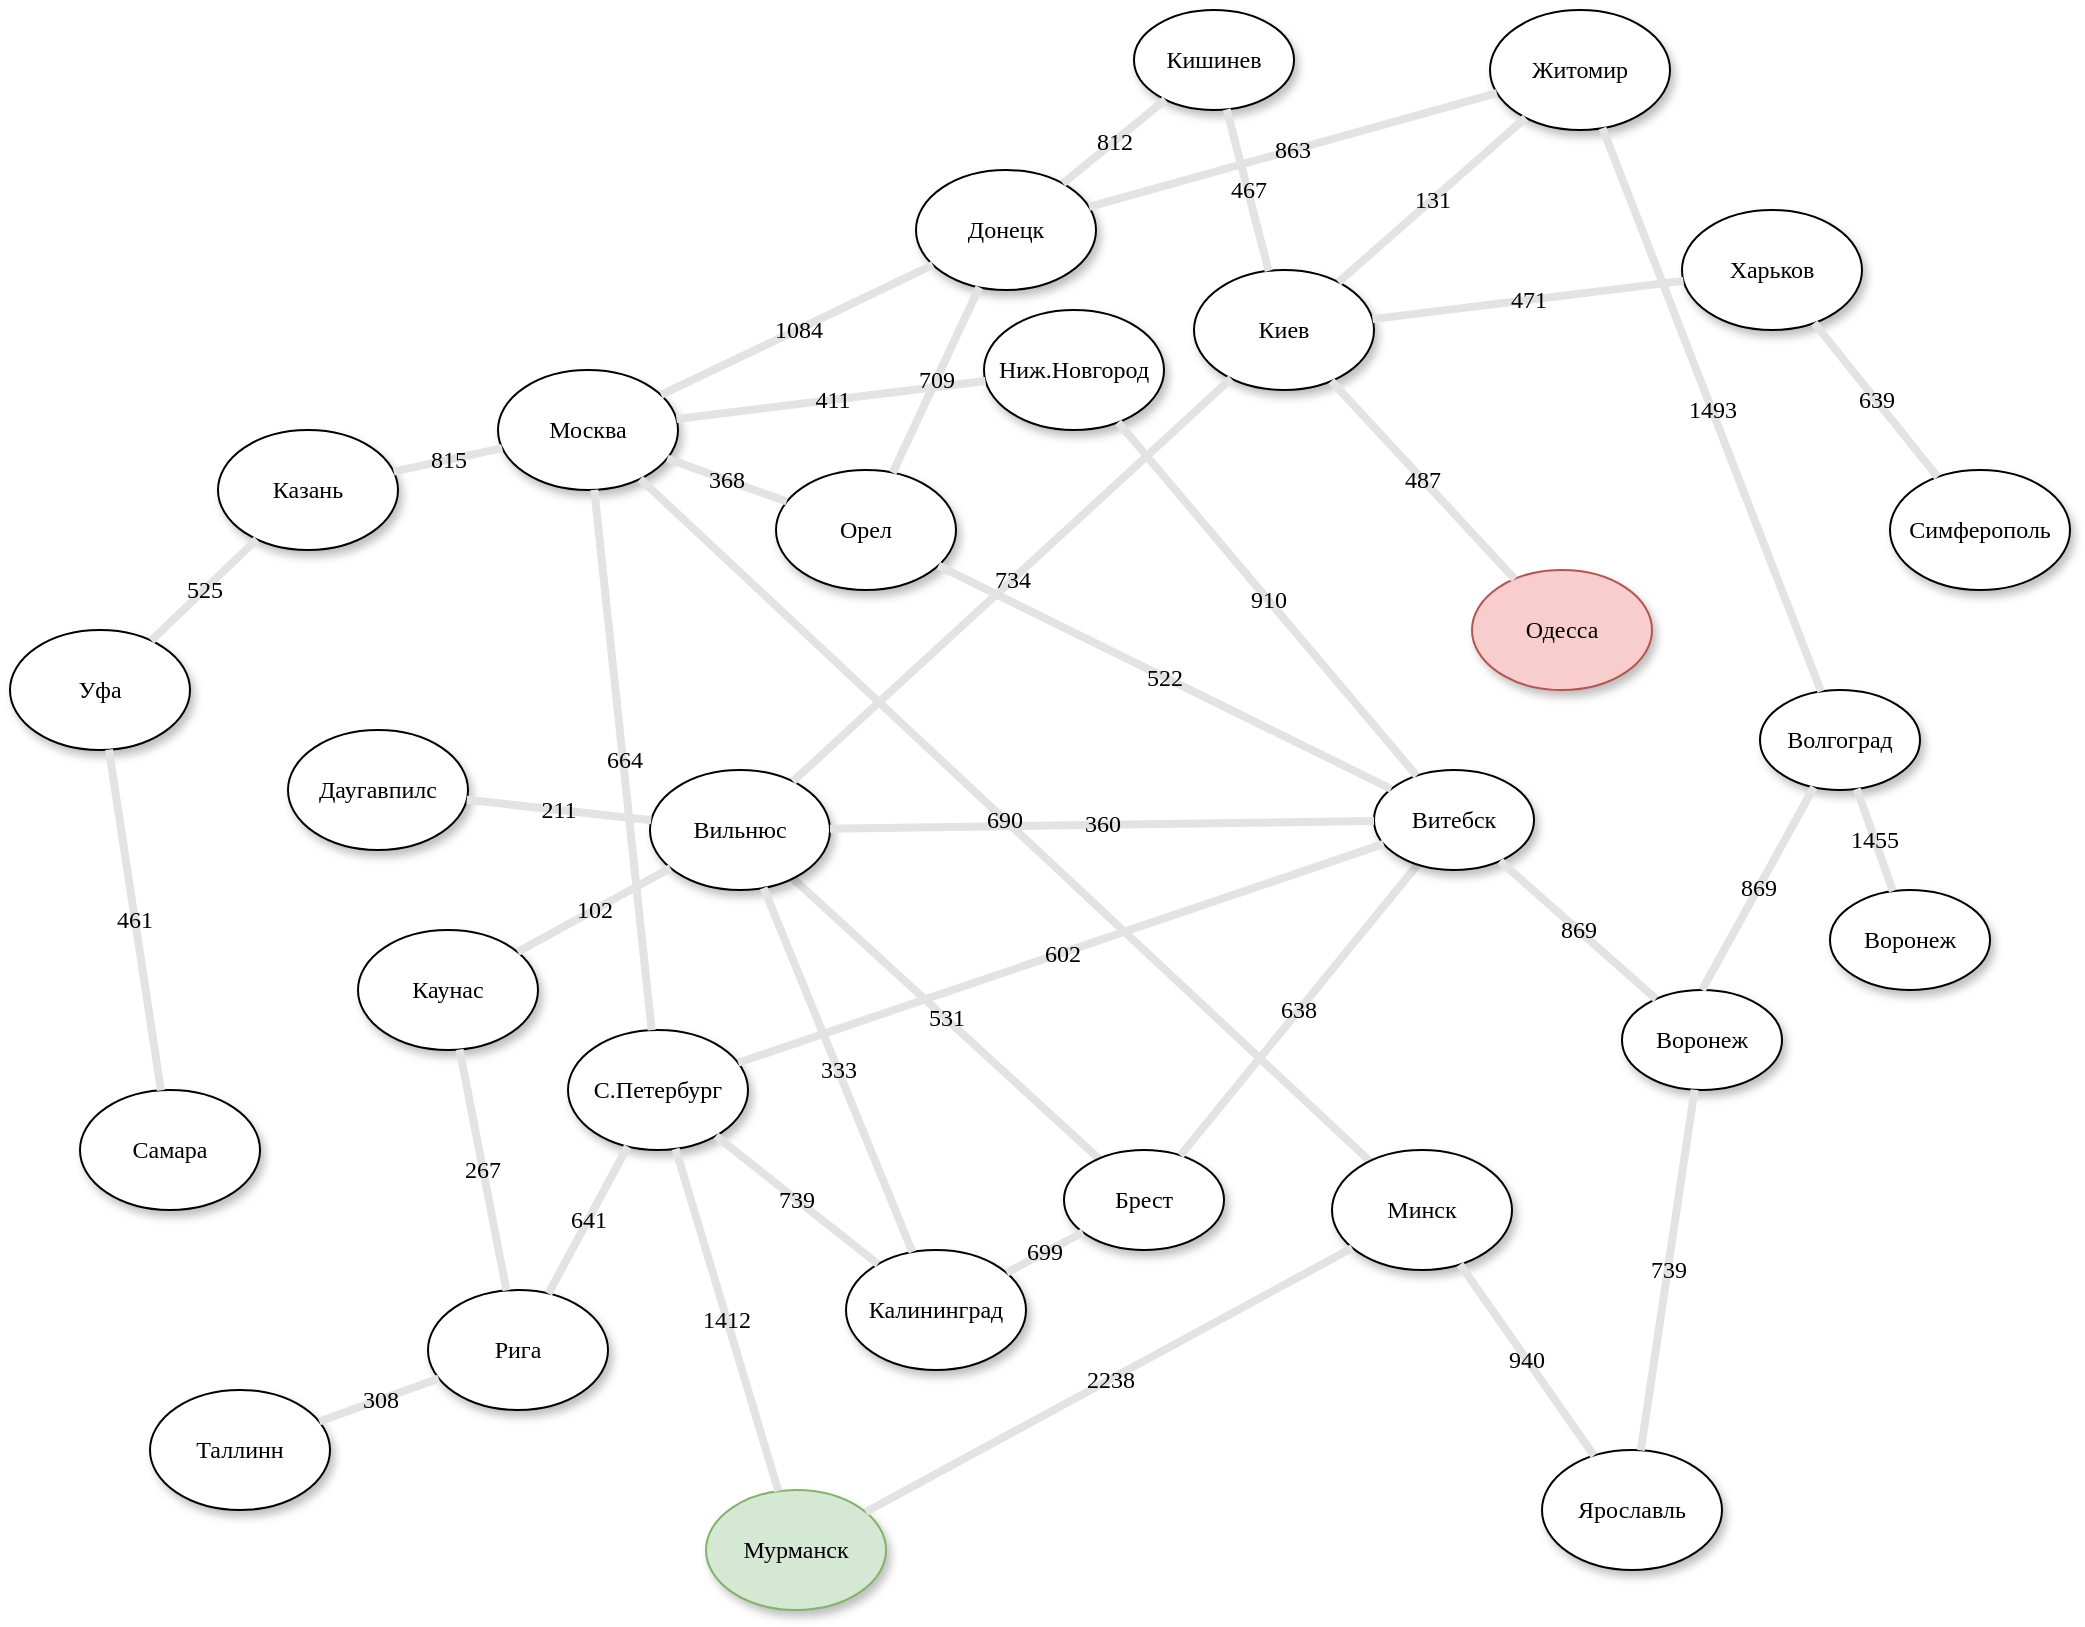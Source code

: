 <mxfile version="18.1.3" type="device"><diagram name="Page-1" id="42789a77-a242-8287-6e28-9cd8cfd52e62"><mxGraphModel dx="1131" dy="823" grid="1" gridSize="10" guides="1" tooltips="1" connect="1" arrows="1" fold="1" page="1" pageScale="1" pageWidth="1100" pageHeight="850" background="none" math="0" shadow="0"><root><mxCell id="0"/><mxCell id="1" parent="0"/><mxCell id="1ea317790d2ca983-14" value="531" style="edgeStyle=none;rounded=0;html=1;labelBackgroundColor=none;startArrow=none;startFill=0;startSize=5;endArrow=none;endFill=0;endSize=5;jettySize=auto;orthogonalLoop=1;strokeColor=#E3E3E3;strokeWidth=4;fontFamily=Verdana;fontSize=12;noEdgeStyle=1;" parent="1" source="1ea317790d2ca983-1" target="1ea317790d2ca983-3" edge="1"><mxGeometry relative="1" as="geometry"/></mxCell><mxCell id="1ea317790d2ca983-1" value="Вильнюс" style="ellipse;whiteSpace=wrap;html=1;rounded=0;shadow=1;comic=0;labelBackgroundColor=none;strokeWidth=1;fontFamily=Verdana;fontSize=12;align=center;" parent="1" vertex="1"><mxGeometry x="360" y="390" width="90" height="60" as="geometry"/></mxCell><mxCell id="1ea317790d2ca983-3" value="Брест" style="ellipse;whiteSpace=wrap;html=1;rounded=0;shadow=1;comic=0;labelBackgroundColor=none;strokeWidth=1;fontFamily=Verdana;fontSize=12;align=center;" parent="1" vertex="1"><mxGeometry x="567" y="580" width="80" height="50" as="geometry"/></mxCell><mxCell id="ApPKk2AYFfb5sgl70K4o-4" value="638" style="edgeStyle=none;rounded=0;html=1;labelBackgroundColor=none;startArrow=none;startFill=0;startSize=5;endArrow=none;endFill=0;endSize=5;jettySize=auto;orthogonalLoop=1;strokeColor=#E3E3E3;strokeWidth=4;fontFamily=Verdana;fontSize=12;noEdgeStyle=1;" parent="1" source="ApPKk2AYFfb5sgl70K4o-2" target="1ea317790d2ca983-3" edge="1"><mxGeometry relative="1" as="geometry"/></mxCell><mxCell id="ApPKk2AYFfb5sgl70K4o-2" value="Витебск" style="ellipse;whiteSpace=wrap;html=1;rounded=0;shadow=1;comic=0;labelBackgroundColor=none;strokeWidth=1;fontFamily=Verdana;fontSize=12;align=center;" parent="1" vertex="1"><mxGeometry x="722" y="390" width="80" height="50" as="geometry"/></mxCell><mxCell id="ApPKk2AYFfb5sgl70K4o-6" value="360" style="edgeStyle=none;rounded=0;html=1;labelBackgroundColor=none;startArrow=none;startFill=0;startSize=5;endArrow=none;endFill=0;endSize=5;jettySize=auto;orthogonalLoop=1;strokeColor=#E3E3E3;strokeWidth=4;fontFamily=Verdana;fontSize=12;noEdgeStyle=1;" parent="1" source="ApPKk2AYFfb5sgl70K4o-2" target="1ea317790d2ca983-1" edge="1"><mxGeometry relative="1" as="geometry"><mxPoint x="198.524" y="790.972" as="sourcePoint"/><mxPoint x="394.51" y="812.89" as="targetPoint"/><Array as="points"/></mxGeometry></mxCell><mxCell id="ApPKk2AYFfb5sgl70K4o-8" value="Воронеж" style="ellipse;whiteSpace=wrap;html=1;rounded=0;shadow=1;comic=0;labelBackgroundColor=none;strokeWidth=1;fontFamily=Verdana;fontSize=12;align=center;" parent="1" vertex="1"><mxGeometry x="846" y="500" width="80" height="50" as="geometry"/></mxCell><mxCell id="ApPKk2AYFfb5sgl70K4o-9" value="869" style="edgeStyle=none;rounded=0;html=1;labelBackgroundColor=none;startArrow=none;startFill=0;startSize=5;endArrow=none;endFill=0;endSize=5;jettySize=auto;orthogonalLoop=1;strokeColor=#E3E3E3;strokeWidth=4;fontFamily=Verdana;fontSize=12;noEdgeStyle=1;" parent="1" source="ApPKk2AYFfb5sgl70K4o-8" target="ApPKk2AYFfb5sgl70K4o-2" edge="1"><mxGeometry relative="1" as="geometry"><mxPoint x="198.524" y="790.972" as="sourcePoint"/><mxPoint x="394.51" y="812.89" as="targetPoint"/></mxGeometry></mxCell><mxCell id="ApPKk2AYFfb5sgl70K4o-11" value="Волгоград" style="ellipse;whiteSpace=wrap;html=1;rounded=0;shadow=1;comic=0;labelBackgroundColor=none;strokeWidth=1;fontFamily=Verdana;fontSize=12;align=center;" parent="1" vertex="1"><mxGeometry x="915" y="350" width="80" height="50" as="geometry"/></mxCell><mxCell id="ApPKk2AYFfb5sgl70K4o-12" value="869" style="edgeStyle=none;rounded=0;html=1;labelBackgroundColor=none;startArrow=none;startFill=0;startSize=5;endArrow=none;endFill=0;endSize=5;jettySize=auto;orthogonalLoop=1;strokeColor=#E3E3E3;strokeWidth=4;fontFamily=Verdana;fontSize=12;exitX=0.5;exitY=0;exitDx=0;exitDy=0;noEdgeStyle=1;" parent="1" source="ApPKk2AYFfb5sgl70K4o-8" target="ApPKk2AYFfb5sgl70K4o-11" edge="1"><mxGeometry relative="1" as="geometry"><mxPoint x="415.244" y="959.15" as="sourcePoint"/><mxPoint x="187.781" y="804.833" as="targetPoint"/></mxGeometry></mxCell><mxCell id="ApPKk2AYFfb5sgl70K4o-14" value="Воронеж" style="ellipse;whiteSpace=wrap;html=1;rounded=0;shadow=1;comic=0;labelBackgroundColor=none;strokeWidth=1;fontFamily=Verdana;fontSize=12;align=center;" parent="1" vertex="1"><mxGeometry x="950" y="450" width="80" height="50" as="geometry"/></mxCell><mxCell id="ApPKk2AYFfb5sgl70K4o-15" value="1455" style="edgeStyle=none;rounded=0;html=1;labelBackgroundColor=none;startArrow=none;startFill=0;startSize=5;endArrow=none;endFill=0;endSize=5;jettySize=auto;orthogonalLoop=1;strokeColor=#E3E3E3;strokeWidth=4;fontFamily=Verdana;fontSize=12;noEdgeStyle=1;" parent="1" source="ApPKk2AYFfb5sgl70K4o-11" target="ApPKk2AYFfb5sgl70K4o-14" edge="1"><mxGeometry relative="1" as="geometry"><mxPoint x="467.838" y="959.204" as="sourcePoint"/><mxPoint x="629.805" y="807.391" as="targetPoint"/></mxGeometry></mxCell><mxCell id="ApPKk2AYFfb5sgl70K4o-17" value="Ниж.Новгород" style="ellipse;whiteSpace=wrap;html=1;rounded=0;shadow=1;comic=0;labelBackgroundColor=none;strokeWidth=1;fontFamily=Verdana;fontSize=12;align=center;" parent="1" vertex="1"><mxGeometry x="527" y="160" width="90" height="60" as="geometry"/></mxCell><mxCell id="ApPKk2AYFfb5sgl70K4o-18" value="910" style="edgeStyle=none;rounded=0;html=1;labelBackgroundColor=none;startArrow=none;startFill=0;startSize=5;endArrow=none;endFill=0;endSize=5;jettySize=auto;orthogonalLoop=1;strokeColor=#E3E3E3;strokeWidth=4;fontFamily=Verdana;fontSize=12;noEdgeStyle=1;" parent="1" source="ApPKk2AYFfb5sgl70K4o-2" target="ApPKk2AYFfb5sgl70K4o-17" edge="1"><mxGeometry relative="1" as="geometry"><mxPoint x="165.509" y="811.857" as="sourcePoint"/><mxPoint x="187.359" y="942.153" as="targetPoint"/><Array as="points"/></mxGeometry></mxCell><mxCell id="ApPKk2AYFfb5sgl70K4o-19" value="Даугавпилс" style="ellipse;whiteSpace=wrap;html=1;rounded=0;shadow=1;comic=0;labelBackgroundColor=none;strokeWidth=1;fontFamily=Verdana;fontSize=12;align=center;" parent="1" vertex="1"><mxGeometry x="179" y="370" width="90" height="60" as="geometry"/></mxCell><mxCell id="ApPKk2AYFfb5sgl70K4o-20" value="211" style="edgeStyle=none;rounded=0;html=1;labelBackgroundColor=none;startArrow=none;startFill=0;startSize=5;endArrow=none;endFill=0;endSize=5;jettySize=auto;orthogonalLoop=1;strokeColor=#E3E3E3;strokeWidth=4;fontFamily=Verdana;fontSize=12;noEdgeStyle=1;" parent="1" source="1ea317790d2ca983-1" target="ApPKk2AYFfb5sgl70K4o-19" edge="1"><mxGeometry relative="1" as="geometry"><mxPoint x="328.897" y="678.908" as="sourcePoint"/><mxPoint x="414.92" y="794.576" as="targetPoint"/></mxGeometry></mxCell><mxCell id="ApPKk2AYFfb5sgl70K4o-21" value="Калининград" style="ellipse;whiteSpace=wrap;html=1;rounded=0;shadow=1;comic=0;labelBackgroundColor=none;strokeWidth=1;fontFamily=Verdana;fontSize=12;align=center;" parent="1" vertex="1"><mxGeometry x="458" y="630" width="90" height="60" as="geometry"/></mxCell><mxCell id="ApPKk2AYFfb5sgl70K4o-22" value="699" style="edgeStyle=none;rounded=0;html=1;labelBackgroundColor=none;startArrow=none;startFill=0;startSize=5;endArrow=none;endFill=0;endSize=5;jettySize=auto;orthogonalLoop=1;strokeColor=#E3E3E3;strokeWidth=4;fontFamily=Verdana;fontSize=12;noEdgeStyle=1;" parent="1" source="ApPKk2AYFfb5sgl70K4o-21" target="1ea317790d2ca983-3" edge="1"><mxGeometry relative="1" as="geometry"><mxPoint x="324.997" y="680.04" as="sourcePoint"/><mxPoint x="398.247" y="808.613" as="targetPoint"/></mxGeometry></mxCell><mxCell id="ApPKk2AYFfb5sgl70K4o-23" value="333" style="edgeStyle=none;rounded=0;html=1;labelBackgroundColor=none;startArrow=none;startFill=0;startSize=5;endArrow=none;endFill=0;endSize=5;jettySize=auto;orthogonalLoop=1;strokeColor=#E3E3E3;strokeWidth=4;fontFamily=Verdana;fontSize=12;noEdgeStyle=1;" parent="1" source="ApPKk2AYFfb5sgl70K4o-21" target="1ea317790d2ca983-1" edge="1"><mxGeometry relative="1" as="geometry"><mxPoint x="451.139" y="651.743" as="sourcePoint"/><mxPoint x="416.93" y="807.263" as="targetPoint"/></mxGeometry></mxCell><mxCell id="ApPKk2AYFfb5sgl70K4o-24" value="Каунас" style="ellipse;whiteSpace=wrap;html=1;rounded=0;shadow=1;comic=0;labelBackgroundColor=none;strokeWidth=1;fontFamily=Verdana;fontSize=12;align=center;" parent="1" vertex="1"><mxGeometry x="214" y="470" width="90" height="60" as="geometry"/></mxCell><mxCell id="ApPKk2AYFfb5sgl70K4o-25" value="102" style="edgeStyle=none;rounded=0;html=1;labelBackgroundColor=none;startArrow=none;startFill=0;startSize=5;endArrow=none;endFill=0;endSize=5;jettySize=auto;orthogonalLoop=1;strokeColor=#E3E3E3;strokeWidth=4;fontFamily=Verdana;fontSize=12;noEdgeStyle=1;" parent="1" source="ApPKk2AYFfb5sgl70K4o-24" target="1ea317790d2ca983-1" edge="1"><mxGeometry relative="1" as="geometry"><mxPoint x="266.247" y="661.362" as="sourcePoint"/><mxPoint x="171.691" y="682.513" as="targetPoint"/></mxGeometry></mxCell><mxCell id="ApPKk2AYFfb5sgl70K4o-26" value="Киев" style="ellipse;whiteSpace=wrap;html=1;rounded=0;shadow=1;comic=0;labelBackgroundColor=none;strokeWidth=1;fontFamily=Verdana;fontSize=12;align=center;" parent="1" vertex="1"><mxGeometry x="632" y="140" width="90" height="60" as="geometry"/></mxCell><mxCell id="ApPKk2AYFfb5sgl70K4o-27" value="734" style="edgeStyle=none;rounded=0;html=1;labelBackgroundColor=none;startArrow=none;startFill=0;startSize=5;endArrow=none;endFill=0;endSize=5;jettySize=auto;orthogonalLoop=1;strokeColor=#E3E3E3;strokeWidth=4;fontFamily=Verdana;fontSize=12;noEdgeStyle=1;" parent="1" source="ApPKk2AYFfb5sgl70K4o-26" target="1ea317790d2ca983-1" edge="1"><mxGeometry relative="1" as="geometry"><mxPoint x="206.911" y="565.532" as="sourcePoint"/><mxPoint x="281.151" y="628.435" as="targetPoint"/></mxGeometry></mxCell><mxCell id="ApPKk2AYFfb5sgl70K4o-28" value="Житомир" style="ellipse;whiteSpace=wrap;html=1;rounded=0;shadow=1;comic=0;labelBackgroundColor=none;strokeWidth=1;fontFamily=Verdana;fontSize=12;align=center;" parent="1" vertex="1"><mxGeometry x="780" y="10" width="90" height="60" as="geometry"/></mxCell><mxCell id="ApPKk2AYFfb5sgl70K4o-29" value="131" style="edgeStyle=none;rounded=0;html=1;labelBackgroundColor=none;startArrow=none;startFill=0;startSize=5;endArrow=none;endFill=0;endSize=5;jettySize=auto;orthogonalLoop=1;strokeColor=#E3E3E3;strokeWidth=4;fontFamily=Verdana;fontSize=12;noEdgeStyle=1;" parent="1" source="ApPKk2AYFfb5sgl70K4o-26" target="ApPKk2AYFfb5sgl70K4o-28" edge="1"><mxGeometry relative="1" as="geometry"><mxPoint x="389.114" y="558.024" as="sourcePoint"/><mxPoint x="331.186" y="625.899" as="targetPoint"/></mxGeometry></mxCell><mxCell id="ApPKk2AYFfb5sgl70K4o-30" value="Донецк" style="ellipse;whiteSpace=wrap;html=1;rounded=0;shadow=1;comic=0;labelBackgroundColor=none;strokeWidth=1;fontFamily=Verdana;fontSize=12;align=center;" parent="1" vertex="1"><mxGeometry x="493" y="90" width="90" height="60" as="geometry"/></mxCell><mxCell id="ApPKk2AYFfb5sgl70K4o-31" value="863" style="edgeStyle=none;rounded=0;html=1;labelBackgroundColor=none;startArrow=none;startFill=0;startSize=5;endArrow=none;endFill=0;endSize=5;jettySize=auto;orthogonalLoop=1;strokeColor=#E3E3E3;strokeWidth=4;fontFamily=Verdana;fontSize=12;noEdgeStyle=1;" parent="1" source="ApPKk2AYFfb5sgl70K4o-28" target="ApPKk2AYFfb5sgl70K4o-30" edge="1"><mxGeometry relative="1" as="geometry"><mxPoint x="456.304" y="534.8" as="sourcePoint"/><mxPoint x="524.204" y="539.147" as="targetPoint"/></mxGeometry></mxCell><mxCell id="ApPKk2AYFfb5sgl70K4o-32" value="1493" style="edgeStyle=none;rounded=0;html=1;labelBackgroundColor=none;startArrow=none;startFill=0;startSize=5;endArrow=none;endFill=0;endSize=5;jettySize=auto;orthogonalLoop=1;strokeColor=#E3E3E3;strokeWidth=4;fontFamily=Verdana;fontSize=12;noEdgeStyle=1;" parent="1" source="ApPKk2AYFfb5sgl70K4o-28" target="ApPKk2AYFfb5sgl70K4o-11" edge="1"><mxGeometry relative="1" as="geometry"><mxPoint x="599.539" y="519.966" as="sourcePoint"/><mxPoint x="648.592" y="484.115" as="targetPoint"/></mxGeometry></mxCell><mxCell id="ApPKk2AYFfb5sgl70K4o-34" value="Кишинев" style="ellipse;whiteSpace=wrap;html=1;rounded=0;shadow=1;comic=0;labelBackgroundColor=none;strokeWidth=1;fontFamily=Verdana;fontSize=12;align=center;" parent="1" vertex="1"><mxGeometry x="602" y="10" width="80" height="50" as="geometry"/></mxCell><mxCell id="ApPKk2AYFfb5sgl70K4o-35" value="467" style="edgeStyle=none;rounded=0;html=1;labelBackgroundColor=none;startArrow=none;startFill=0;startSize=5;endArrow=none;endFill=0;endSize=5;jettySize=auto;orthogonalLoop=1;strokeColor=#E3E3E3;strokeWidth=4;fontFamily=Verdana;fontSize=12;noEdgeStyle=1;" parent="1" source="ApPKk2AYFfb5sgl70K4o-34" target="ApPKk2AYFfb5sgl70K4o-26" edge="1"><mxGeometry relative="1" as="geometry"><mxPoint x="599.539" y="519.966" as="sourcePoint"/><mxPoint x="648.592" y="484.115" as="targetPoint"/></mxGeometry></mxCell><mxCell id="ApPKk2AYFfb5sgl70K4o-36" value="812" style="edgeStyle=none;rounded=0;html=1;labelBackgroundColor=none;startArrow=none;startFill=0;startSize=5;endArrow=none;endFill=0;endSize=5;jettySize=auto;orthogonalLoop=1;strokeColor=#E3E3E3;strokeWidth=4;fontFamily=Verdana;fontSize=12;noEdgeStyle=1;" parent="1" source="ApPKk2AYFfb5sgl70K4o-34" target="ApPKk2AYFfb5sgl70K4o-30" edge="1"><mxGeometry relative="1" as="geometry"><mxPoint x="312.975" y="461.5" as="sourcePoint"/><mxPoint x="380.796" y="510.068" as="targetPoint"/></mxGeometry></mxCell><mxCell id="ApPKk2AYFfb5sgl70K4o-37" value="С.Петербург" style="ellipse;whiteSpace=wrap;html=1;rounded=0;shadow=1;comic=0;labelBackgroundColor=none;strokeWidth=1;fontFamily=Verdana;fontSize=12;align=center;" parent="1" vertex="1"><mxGeometry x="319" y="520" width="90" height="60" as="geometry"/></mxCell><mxCell id="ApPKk2AYFfb5sgl70K4o-38" value="602" style="edgeStyle=none;rounded=0;html=1;labelBackgroundColor=none;startArrow=none;startFill=0;startSize=5;endArrow=none;endFill=0;endSize=5;jettySize=auto;orthogonalLoop=1;strokeColor=#E3E3E3;strokeWidth=4;fontFamily=Verdana;fontSize=12;noEdgeStyle=1;" parent="1" source="ApPKk2AYFfb5sgl70K4o-37" target="ApPKk2AYFfb5sgl70K4o-2" edge="1"><mxGeometry relative="1" as="geometry"><mxPoint x="266.247" y="661.362" as="sourcePoint"/><mxPoint x="171.691" y="682.513" as="targetPoint"/></mxGeometry></mxCell><mxCell id="ApPKk2AYFfb5sgl70K4o-39" value="739" style="edgeStyle=none;rounded=0;html=1;labelBackgroundColor=none;startArrow=none;startFill=0;startSize=5;endArrow=none;endFill=0;endSize=5;jettySize=auto;orthogonalLoop=1;strokeColor=#E3E3E3;strokeWidth=4;fontFamily=Verdana;fontSize=12;noEdgeStyle=1;" parent="1" source="ApPKk2AYFfb5sgl70K4o-37" target="ApPKk2AYFfb5sgl70K4o-21" edge="1"><mxGeometry relative="1" as="geometry"><mxPoint x="0.063" y="673.706" as="sourcePoint"/><mxPoint x="135.698" y="768.858" as="targetPoint"/><Array as="points"/></mxGeometry></mxCell><mxCell id="ApPKk2AYFfb5sgl70K4o-40" value="Рига" style="ellipse;whiteSpace=wrap;html=1;rounded=0;shadow=1;comic=0;labelBackgroundColor=none;strokeWidth=1;fontFamily=Verdana;fontSize=12;align=center;" parent="1" vertex="1"><mxGeometry x="249" y="650" width="90" height="60" as="geometry"/></mxCell><mxCell id="ApPKk2AYFfb5sgl70K4o-41" value="641" style="edgeStyle=none;rounded=0;html=1;labelBackgroundColor=none;startArrow=none;startFill=0;startSize=5;endArrow=none;endFill=0;endSize=5;jettySize=auto;orthogonalLoop=1;strokeColor=#E3E3E3;strokeWidth=4;fontFamily=Verdana;fontSize=12;noEdgeStyle=1;" parent="1" source="ApPKk2AYFfb5sgl70K4o-37" target="ApPKk2AYFfb5sgl70K4o-40" edge="1"><mxGeometry relative="1" as="geometry"><mxPoint x="12.738" y="659.055" as="sourcePoint"/><mxPoint x="155.483" y="682.499" as="targetPoint"/><Array as="points"/></mxGeometry></mxCell><mxCell id="ApPKk2AYFfb5sgl70K4o-43" value="Москва" style="ellipse;whiteSpace=wrap;html=1;rounded=0;shadow=1;comic=0;labelBackgroundColor=none;strokeWidth=1;fontFamily=Verdana;fontSize=12;align=center;" parent="1" vertex="1"><mxGeometry x="284" y="190" width="90" height="60" as="geometry"/></mxCell><mxCell id="ApPKk2AYFfb5sgl70K4o-45" value="Казань" style="ellipse;whiteSpace=wrap;html=1;rounded=0;shadow=1;comic=0;labelBackgroundColor=none;strokeWidth=1;fontFamily=Verdana;fontSize=12;align=center;" parent="1" vertex="1"><mxGeometry x="144" y="220" width="90" height="60" as="geometry"/></mxCell><mxCell id="ApPKk2AYFfb5sgl70K4o-46" value="815" style="edgeStyle=none;rounded=0;html=1;labelBackgroundColor=none;startArrow=none;startFill=0;startSize=5;endArrow=none;endFill=0;endSize=5;jettySize=auto;orthogonalLoop=1;strokeColor=#E3E3E3;strokeWidth=4;fontFamily=Verdana;fontSize=12;noEdgeStyle=1;" parent="1" source="ApPKk2AYFfb5sgl70K4o-43" target="ApPKk2AYFfb5sgl70K4o-45" edge="1"><mxGeometry relative="1" as="geometry"><mxPoint x="243.87" y="687.409" as="sourcePoint"/><mxPoint x="514.117" y="674.161" as="targetPoint"/></mxGeometry></mxCell><mxCell id="ApPKk2AYFfb5sgl70K4o-47" value="411" style="edgeStyle=none;rounded=0;html=1;labelBackgroundColor=none;startArrow=none;startFill=0;startSize=5;endArrow=none;endFill=0;endSize=5;jettySize=auto;orthogonalLoop=1;strokeColor=#E3E3E3;strokeWidth=4;fontFamily=Verdana;fontSize=12;noEdgeStyle=1;" parent="1" source="ApPKk2AYFfb5sgl70K4o-43" target="ApPKk2AYFfb5sgl70K4o-17" edge="1"><mxGeometry relative="1" as="geometry"><mxPoint x="-66" y="532" as="sourcePoint"/><mxPoint x="-104.786" y="927.653" as="targetPoint"/></mxGeometry></mxCell><mxCell id="ApPKk2AYFfb5sgl70K4o-50" value="690" style="edgeStyle=none;rounded=0;html=1;labelBackgroundColor=none;startArrow=none;startFill=0;startSize=5;endArrow=none;endFill=0;endSize=5;jettySize=auto;orthogonalLoop=1;strokeColor=#E3E3E3;strokeWidth=4;fontFamily=Verdana;fontSize=12;noEdgeStyle=1;" parent="1" source="ApPKk2AYFfb5sgl70K4o-43" target="ApPKk2AYFfb5sgl70K4o-57" edge="1"><mxGeometry relative="1" as="geometry"><mxPoint x="0.952" y="1025.135" as="sourcePoint"/><mxPoint x="45.613" y="930.642" as="targetPoint"/></mxGeometry></mxCell><mxCell id="ApPKk2AYFfb5sgl70K4o-52" value="1084" style="edgeStyle=none;rounded=0;html=1;labelBackgroundColor=none;startArrow=none;startFill=0;startSize=5;endArrow=none;endFill=0;endSize=5;jettySize=auto;orthogonalLoop=1;strokeColor=#E3E3E3;strokeWidth=4;fontFamily=Verdana;fontSize=12;noEdgeStyle=1;" parent="1" source="ApPKk2AYFfb5sgl70K4o-43" target="ApPKk2AYFfb5sgl70K4o-30" edge="1"><mxGeometry relative="1" as="geometry"><mxPoint x="-24" y="494" as="sourcePoint"/><mxPoint x="85.944" y="334.747" as="targetPoint"/></mxGeometry></mxCell><mxCell id="ApPKk2AYFfb5sgl70K4o-53" value="664" style="edgeStyle=none;rounded=0;html=1;labelBackgroundColor=none;startArrow=none;startFill=0;startSize=5;endArrow=none;endFill=0;endSize=5;jettySize=auto;orthogonalLoop=1;strokeColor=#E3E3E3;strokeWidth=4;fontFamily=Verdana;fontSize=12;noEdgeStyle=1;" parent="1" source="ApPKk2AYFfb5sgl70K4o-43" target="ApPKk2AYFfb5sgl70K4o-37" edge="1"><mxGeometry relative="1" as="geometry"><mxPoint x="-41" y="547" as="sourcePoint"/><mxPoint x="174" y="812" as="targetPoint"/></mxGeometry></mxCell><mxCell id="ApPKk2AYFfb5sgl70K4o-54" value="Мурманск" style="ellipse;whiteSpace=wrap;html=1;rounded=0;shadow=1;comic=0;labelBackgroundColor=none;strokeWidth=1;fontFamily=Verdana;fontSize=12;align=center;fillColor=#d5e8d4;strokeColor=#82b366;" parent="1" vertex="1"><mxGeometry x="388" y="750" width="90" height="60" as="geometry"/></mxCell><mxCell id="ApPKk2AYFfb5sgl70K4o-55" value="1412" style="edgeStyle=none;rounded=0;html=1;labelBackgroundColor=none;startArrow=none;startFill=0;startSize=5;endArrow=none;endFill=0;endSize=5;jettySize=auto;orthogonalLoop=1;strokeColor=#E3E3E3;strokeWidth=4;fontFamily=Verdana;fontSize=12;noEdgeStyle=1;" parent="1" source="ApPKk2AYFfb5sgl70K4o-54" target="ApPKk2AYFfb5sgl70K4o-37" edge="1"><mxGeometry relative="1" as="geometry"><mxPoint x="1.66" y="570.48" as="sourcePoint"/><mxPoint x="167.18" y="820.787" as="targetPoint"/></mxGeometry></mxCell><mxCell id="ApPKk2AYFfb5sgl70K4o-57" value="Минск" style="ellipse;whiteSpace=wrap;html=1;rounded=0;shadow=1;comic=0;labelBackgroundColor=none;strokeWidth=1;fontFamily=Verdana;fontSize=12;align=center;" parent="1" vertex="1"><mxGeometry x="701" y="580" width="90" height="60" as="geometry"/></mxCell><mxCell id="ApPKk2AYFfb5sgl70K4o-58" value="2238" style="edgeStyle=none;rounded=0;html=1;labelBackgroundColor=none;startArrow=none;startFill=0;startSize=5;endArrow=none;endFill=0;endSize=5;jettySize=auto;orthogonalLoop=1;strokeColor=#E3E3E3;strokeWidth=4;fontFamily=Verdana;fontSize=12;noEdgeStyle=1;" parent="1" source="ApPKk2AYFfb5sgl70K4o-54" target="ApPKk2AYFfb5sgl70K4o-57" edge="1"><mxGeometry relative="1" as="geometry"><mxPoint x="190.333" y="661.987" as="sourcePoint"/><mxPoint x="197.663" y="812.013" as="targetPoint"/></mxGeometry></mxCell><mxCell id="ApPKk2AYFfb5sgl70K4o-60" value="Орел" style="ellipse;whiteSpace=wrap;html=1;rounded=0;shadow=1;comic=0;labelBackgroundColor=none;strokeWidth=1;fontFamily=Verdana;fontSize=12;align=center;" parent="1" vertex="1"><mxGeometry x="423" y="240" width="90" height="60" as="geometry"/></mxCell><mxCell id="ApPKk2AYFfb5sgl70K4o-62" value="522" style="edgeStyle=none;rounded=0;html=1;labelBackgroundColor=none;startArrow=none;startFill=0;startSize=5;endArrow=none;endFill=0;endSize=5;jettySize=auto;orthogonalLoop=1;strokeColor=#E3E3E3;strokeWidth=4;fontFamily=Verdana;fontSize=12;noEdgeStyle=1;" parent="1" source="ApPKk2AYFfb5sgl70K4o-60" target="ApPKk2AYFfb5sgl70K4o-2" edge="1"><mxGeometry relative="1" as="geometry"><mxPoint x="327" y="1017" as="sourcePoint"/><mxPoint x="189" y="1017" as="targetPoint"/><Array as="points"/></mxGeometry></mxCell><mxCell id="ApPKk2AYFfb5sgl70K4o-63" value="709" style="edgeStyle=none;rounded=0;html=1;labelBackgroundColor=none;startArrow=none;startFill=0;startSize=5;endArrow=none;endFill=0;endSize=5;jettySize=auto;orthogonalLoop=1;strokeColor=#E3E3E3;strokeWidth=4;fontFamily=Verdana;fontSize=12;noEdgeStyle=1;" parent="1" source="ApPKk2AYFfb5sgl70K4o-60" target="ApPKk2AYFfb5sgl70K4o-30" edge="1"><mxGeometry relative="1" as="geometry"><mxPoint x="1114" y="702" as="sourcePoint"/><mxPoint x="396.208" y="1003.653" as="targetPoint"/><Array as="points"/></mxGeometry></mxCell><mxCell id="ApPKk2AYFfb5sgl70K4o-65" value="368" style="edgeStyle=none;rounded=0;html=1;labelBackgroundColor=none;startArrow=none;startFill=0;startSize=5;endArrow=none;endFill=0;endSize=5;jettySize=auto;orthogonalLoop=1;strokeColor=#E3E3E3;strokeWidth=4;fontFamily=Verdana;fontSize=12;noEdgeStyle=1;" parent="1" source="ApPKk2AYFfb5sgl70K4o-60" target="ApPKk2AYFfb5sgl70K4o-43" edge="1"><mxGeometry relative="1" as="geometry"><mxPoint x="1321.056" y="570.872" as="sourcePoint"/><mxPoint x="679.43" y="298.142" as="targetPoint"/><Array as="points"/></mxGeometry></mxCell><mxCell id="ApPKk2AYFfb5sgl70K4o-68" value="Одесса" style="ellipse;whiteSpace=wrap;html=1;rounded=0;shadow=1;comic=0;labelBackgroundColor=none;strokeWidth=1;fontFamily=Verdana;fontSize=12;align=center;fillColor=#f8cecc;strokeColor=#b85450;" parent="1" vertex="1"><mxGeometry x="771" y="290" width="90" height="60" as="geometry"/></mxCell><mxCell id="ApPKk2AYFfb5sgl70K4o-69" value="487" style="edgeStyle=none;rounded=0;html=1;labelBackgroundColor=none;startArrow=none;startFill=0;startSize=5;endArrow=none;endFill=0;endSize=5;jettySize=auto;orthogonalLoop=1;strokeColor=#E3E3E3;strokeWidth=4;fontFamily=Verdana;fontSize=12;noEdgeStyle=1;" parent="1" source="ApPKk2AYFfb5sgl70K4o-68" target="ApPKk2AYFfb5sgl70K4o-26" edge="1"><mxGeometry relative="1" as="geometry"><mxPoint x="436.5" y="477" as="sourcePoint"/><mxPoint x="514" y="477" as="targetPoint"/></mxGeometry></mxCell><mxCell id="ApPKk2AYFfb5sgl70K4o-71" value="267" style="edgeStyle=none;rounded=0;html=1;labelBackgroundColor=none;startArrow=none;startFill=0;startSize=5;endArrow=none;endFill=0;endSize=5;jettySize=auto;orthogonalLoop=1;strokeColor=#E3E3E3;strokeWidth=4;fontFamily=Verdana;fontSize=12;noEdgeStyle=1;" parent="1" source="ApPKk2AYFfb5sgl70K4o-40" target="ApPKk2AYFfb5sgl70K4o-24" edge="1"><mxGeometry relative="1" as="geometry"><mxPoint x="333.559" y="1002.875" as="sourcePoint"/><mxPoint x="-3.804" y="848.885" as="targetPoint"/><Array as="points"/></mxGeometry></mxCell><mxCell id="ApPKk2AYFfb5sgl70K4o-73" value="Таллинн" style="ellipse;whiteSpace=wrap;html=1;rounded=0;shadow=1;comic=0;labelBackgroundColor=none;strokeWidth=1;fontFamily=Verdana;fontSize=12;align=center;" parent="1" vertex="1"><mxGeometry x="110" y="700" width="90" height="60" as="geometry"/></mxCell><mxCell id="ApPKk2AYFfb5sgl70K4o-74" value="308" style="edgeStyle=none;rounded=0;html=1;labelBackgroundColor=none;startArrow=none;startFill=0;startSize=5;endArrow=none;endFill=0;endSize=5;jettySize=auto;orthogonalLoop=1;strokeColor=#E3E3E3;strokeWidth=4;fontFamily=Verdana;fontSize=12;noEdgeStyle=1;" parent="1" source="ApPKk2AYFfb5sgl70K4o-73" target="ApPKk2AYFfb5sgl70K4o-40" edge="1"><mxGeometry relative="1" as="geometry"><mxPoint x="61.554" y="702.044" as="sourcePoint"/><mxPoint x="76.026" y="556.934" as="targetPoint"/><Array as="points"/></mxGeometry></mxCell><mxCell id="ApPKk2AYFfb5sgl70K4o-75" value="Харьков" style="ellipse;whiteSpace=wrap;html=1;rounded=0;shadow=1;comic=0;labelBackgroundColor=none;strokeWidth=1;fontFamily=Verdana;fontSize=12;align=center;" parent="1" vertex="1"><mxGeometry x="876" y="110" width="90" height="60" as="geometry"/></mxCell><mxCell id="ApPKk2AYFfb5sgl70K4o-76" value="471" style="edgeStyle=none;rounded=0;html=1;labelBackgroundColor=none;startArrow=none;startFill=0;startSize=5;endArrow=none;endFill=0;endSize=5;jettySize=auto;orthogonalLoop=1;strokeColor=#E3E3E3;strokeWidth=4;fontFamily=Verdana;fontSize=12;noEdgeStyle=1;" parent="1" source="ApPKk2AYFfb5sgl70K4o-75" target="ApPKk2AYFfb5sgl70K4o-26" edge="1"><mxGeometry relative="1" as="geometry"><mxPoint x="429" y="407" as="sourcePoint"/><mxPoint x="523.932" y="458.2" as="targetPoint"/></mxGeometry></mxCell><mxCell id="ApPKk2AYFfb5sgl70K4o-77" value="Симферополь" style="ellipse;whiteSpace=wrap;html=1;rounded=0;shadow=1;comic=0;labelBackgroundColor=none;strokeWidth=1;fontFamily=Verdana;fontSize=12;align=center;" parent="1" vertex="1"><mxGeometry x="980" y="240" width="90" height="60" as="geometry"/></mxCell><mxCell id="ApPKk2AYFfb5sgl70K4o-78" value="639" style="edgeStyle=none;rounded=0;html=1;labelBackgroundColor=none;startArrow=none;startFill=0;startSize=5;endArrow=none;endFill=0;endSize=5;jettySize=auto;orthogonalLoop=1;strokeColor=#E3E3E3;strokeWidth=4;fontFamily=Verdana;fontSize=12;noEdgeStyle=1;" parent="1" source="ApPKk2AYFfb5sgl70K4o-75" target="ApPKk2AYFfb5sgl70K4o-77" edge="1"><mxGeometry relative="1" as="geometry"><mxPoint x="593.993" y="410.283" as="sourcePoint"/><mxPoint x="573.768" y="448.662" as="targetPoint"/></mxGeometry></mxCell><mxCell id="ApPKk2AYFfb5sgl70K4o-79" value="Ярославль" style="ellipse;whiteSpace=wrap;html=1;rounded=0;shadow=1;comic=0;labelBackgroundColor=none;strokeWidth=1;fontFamily=Verdana;fontSize=12;align=center;" parent="1" vertex="1"><mxGeometry x="806" y="730" width="90" height="60" as="geometry"/></mxCell><mxCell id="ApPKk2AYFfb5sgl70K4o-80" value="739" style="edgeStyle=none;rounded=0;html=1;labelBackgroundColor=none;startArrow=none;startFill=0;startSize=5;endArrow=none;endFill=0;endSize=5;jettySize=auto;orthogonalLoop=1;strokeColor=#E3E3E3;strokeWidth=4;fontFamily=Verdana;fontSize=12;noEdgeStyle=1;" parent="1" source="ApPKk2AYFfb5sgl70K4o-79" target="ApPKk2AYFfb5sgl70K4o-8" edge="1"><mxGeometry relative="1" as="geometry"><mxPoint x="584.729" y="356.738" as="sourcePoint"/><mxPoint x="533.183" y="302.3" as="targetPoint"/></mxGeometry></mxCell><mxCell id="ApPKk2AYFfb5sgl70K4o-81" value="940" style="edgeStyle=none;rounded=0;html=1;labelBackgroundColor=none;startArrow=none;startFill=0;startSize=5;endArrow=none;endFill=0;endSize=5;jettySize=auto;orthogonalLoop=1;strokeColor=#E3E3E3;strokeWidth=4;fontFamily=Verdana;fontSize=12;noEdgeStyle=1;" parent="1" source="ApPKk2AYFfb5sgl70K4o-79" target="ApPKk2AYFfb5sgl70K4o-57" edge="1"><mxGeometry relative="1" as="geometry"><mxPoint x="979.933" y="619.902" as="sourcePoint"/><mxPoint x="855.662" y="717.881" as="targetPoint"/></mxGeometry></mxCell><mxCell id="ApPKk2AYFfb5sgl70K4o-82" value="Уфа" style="ellipse;whiteSpace=wrap;html=1;rounded=0;shadow=1;comic=0;labelBackgroundColor=none;strokeWidth=1;fontFamily=Verdana;fontSize=12;align=center;" parent="1" vertex="1"><mxGeometry x="40" y="320" width="90" height="60" as="geometry"/></mxCell><mxCell id="ApPKk2AYFfb5sgl70K4o-83" value="525" style="edgeStyle=none;rounded=0;html=1;labelBackgroundColor=none;startArrow=none;startFill=0;startSize=5;endArrow=none;endFill=0;endSize=5;jettySize=auto;orthogonalLoop=1;strokeColor=#E3E3E3;strokeWidth=4;fontFamily=Verdana;fontSize=12;noEdgeStyle=1;" parent="1" source="ApPKk2AYFfb5sgl70K4o-82" target="ApPKk2AYFfb5sgl70K4o-45" edge="1"><mxGeometry relative="1" as="geometry"><mxPoint x="85.977" y="-104.177" as="sourcePoint"/><mxPoint x="-118.01" y="308.171" as="targetPoint"/></mxGeometry></mxCell><mxCell id="ApPKk2AYFfb5sgl70K4o-84" value="Самара" style="ellipse;whiteSpace=wrap;html=1;rounded=0;shadow=1;comic=0;labelBackgroundColor=none;strokeWidth=1;fontFamily=Verdana;fontSize=12;align=center;" parent="1" vertex="1"><mxGeometry x="75" y="550" width="90" height="60" as="geometry"/></mxCell><mxCell id="ApPKk2AYFfb5sgl70K4o-85" value="461" style="edgeStyle=none;rounded=0;html=1;labelBackgroundColor=none;startArrow=none;startFill=0;startSize=5;endArrow=none;endFill=0;endSize=5;jettySize=auto;orthogonalLoop=1;strokeColor=#E3E3E3;strokeWidth=4;fontFamily=Verdana;fontSize=12;noEdgeStyle=1;" parent="1" source="ApPKk2AYFfb5sgl70K4o-82" target="ApPKk2AYFfb5sgl70K4o-84" edge="1"><mxGeometry relative="1" as="geometry"><mxPoint x="-95.607" y="562.158" as="sourcePoint"/><mxPoint x="-126.738" y="361.876" as="targetPoint"/></mxGeometry></mxCell></root></mxGraphModel></diagram></mxfile>